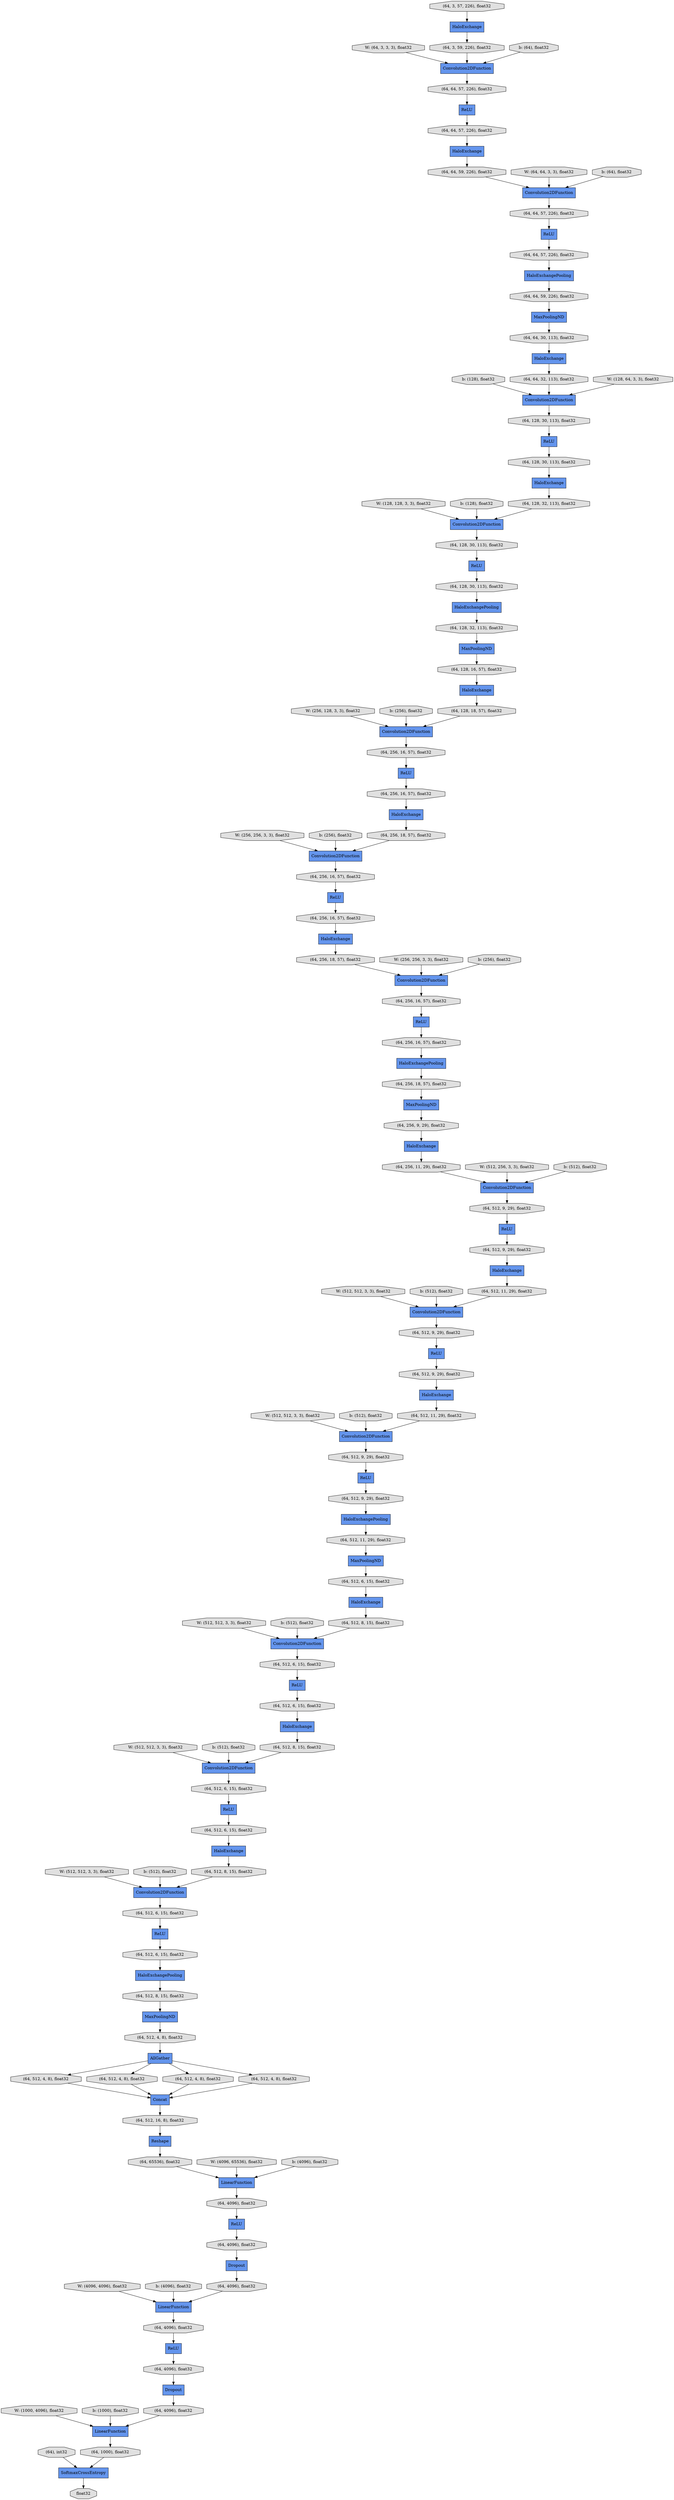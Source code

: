 digraph graphname{rankdir=TB;47246503116880 [label="Dropout",shape="record",fillcolor="#6495ED",style="filled"];47246503149648 [label="MaxPoolingND",shape="record",fillcolor="#6495ED",style="filled"];47244649062544 [label="b: (128), float32",shape="octagon",fillcolor="#E0E0E0",style="filled"];47246552088784 [label="(64, 128, 30, 113), float32",shape="octagon",fillcolor="#E0E0E0",style="filled"];47246552088912 [label="(64, 4096), float32",shape="octagon",fillcolor="#E0E0E0",style="filled"];47246503117136 [label="(64, 256, 16, 57), float32",shape="octagon",fillcolor="#E0E0E0",style="filled"];47246552088976 [label="Dropout",shape="record",fillcolor="#6495ED",style="filled"];47246503117200 [label="(64, 256, 11, 29), float32",shape="octagon",fillcolor="#E0E0E0",style="filled"];47246503117264 [label="SoftmaxCrossEntropy",shape="record",fillcolor="#6495ED",style="filled"];47244649062864 [label="W: (128, 128, 3, 3), float32",shape="octagon",fillcolor="#E0E0E0",style="filled"];47246503117392 [label="HaloExchangePooling",shape="record",fillcolor="#6495ED",style="filled"];47246503117456 [label="(64, 256, 16, 57), float32",shape="octagon",fillcolor="#E0E0E0",style="filled"];47246552089296 [label="LinearFunction",shape="record",fillcolor="#6495ED",style="filled"];47246552089360 [label="(64, 65536), float32",shape="octagon",fillcolor="#E0E0E0",style="filled"];47246503117584 [label="(64, 256, 18, 57), float32",shape="octagon",fillcolor="#E0E0E0",style="filled"];47242823074576 [label="W: (64, 3, 3, 3), float32",shape="octagon",fillcolor="#E0E0E0",style="filled"];47244649063248 [label="b: (128), float32",shape="octagon",fillcolor="#E0E0E0",style="filled"];47246503117840 [label="Convolution2DFunction",shape="record",fillcolor="#6495ED",style="filled"];47246552089616 [label="(64, 64, 57, 226), float32",shape="octagon",fillcolor="#E0E0E0",style="filled"];47246552089680 [label="(64, 64, 57, 226), float32",shape="octagon",fillcolor="#E0E0E0",style="filled"];47244649063568 [label="W: (256, 128, 3, 3), float32",shape="octagon",fillcolor="#E0E0E0",style="filled"];47246552089808 [label="HaloExchange",shape="record",fillcolor="#6495ED",style="filled"];47246552089872 [label="ReLU",shape="record",fillcolor="#6495ED",style="filled"];47246503118160 [label="ReLU",shape="record",fillcolor="#6495ED",style="filled"];47246503118224 [label="HaloExchange",shape="record",fillcolor="#6495ED",style="filled"];47246552090064 [label="Convolution2DFunction",shape="record",fillcolor="#6495ED",style="filled"];47246552090128 [label="Convolution2DFunction",shape="record",fillcolor="#6495ED",style="filled"];47244649063952 [label="b: (256), float32",shape="octagon",fillcolor="#E0E0E0",style="filled"];47246503118416 [label="ReLU",shape="record",fillcolor="#6495ED",style="filled"];47246552090192 [label="HaloExchange",shape="record",fillcolor="#6495ED",style="filled"];47246552090256 [label="(64, 64, 32, 113), float32",shape="octagon",fillcolor="#E0E0E0",style="filled"];47246552090320 [label="Convolution2DFunction",shape="record",fillcolor="#6495ED",style="filled"];47246503118608 [label="HaloExchange",shape="record",fillcolor="#6495ED",style="filled"];47244649064272 [label="W: (256, 256, 3, 3), float32",shape="octagon",fillcolor="#E0E0E0",style="filled"];47246503118736 [label="Convolution2DFunction",shape="record",fillcolor="#6495ED",style="filled"];47246552090576 [label="(64, 128, 32, 113), float32",shape="octagon",fillcolor="#E0E0E0",style="filled"];47246503061456 [label="HaloExchange",shape="record",fillcolor="#6495ED",style="filled"];47246552090640 [label="LinearFunction",shape="record",fillcolor="#6495ED",style="filled"];47246503118864 [label="(64, 256, 16, 57), float32",shape="octagon",fillcolor="#E0E0E0",style="filled"];47244649064656 [label="b: (256), float32",shape="octagon",fillcolor="#E0E0E0",style="filled"];47246552090896 [label="(64, 4096), float32",shape="octagon",fillcolor="#E0E0E0",style="filled"];47246552091024 [label="(64, 128, 30, 113), float32",shape="octagon",fillcolor="#E0E0E0",style="filled"];47246503119312 [label="(64, 256, 18, 57), float32",shape="octagon",fillcolor="#E0E0E0",style="filled"];47246552091088 [label="(64, 128, 30, 113), float32",shape="octagon",fillcolor="#E0E0E0",style="filled"];47246503061968 [label="ReLU",shape="record",fillcolor="#6495ED",style="filled"];47246503119376 [label="ReLU",shape="record",fillcolor="#6495ED",style="filled"];47244649064976 [label="W: (256, 256, 3, 3), float32",shape="octagon",fillcolor="#E0E0E0",style="filled"];47246503119440 [label="HaloExchange",shape="record",fillcolor="#6495ED",style="filled"];47246552091216 [label="HaloExchange",shape="record",fillcolor="#6495ED",style="filled"];47246503119504 [label="(64, 256, 16, 57), float32",shape="octagon",fillcolor="#E0E0E0",style="filled"];47246503062160 [label="HaloExchange",shape="record",fillcolor="#6495ED",style="filled"];47246552025744 [label="HaloExchangePooling",shape="record",fillcolor="#6495ED",style="filled"];47246552091280 [label="(64, 3, 57, 226), float32",shape="octagon",fillcolor="#E0E0E0",style="filled"];47246552025808 [label="float32",shape="octagon",fillcolor="#E0E0E0",style="filled"];47246503062224 [label="(64, 4096), float32",shape="octagon",fillcolor="#E0E0E0",style="filled"];47246503119568 [label="ReLU",shape="record",fillcolor="#6495ED",style="filled"];47246503062352 [label="(64, 4096), float32",shape="octagon",fillcolor="#E0E0E0",style="filled"];47246503119696 [label="(64, 256, 9, 29), float32",shape="octagon",fillcolor="#E0E0E0",style="filled"];47244649065360 [label="b: (256), float32",shape="octagon",fillcolor="#E0E0E0",style="filled"];47246503119760 [label="(64, 256, 16, 57), float32",shape="octagon",fillcolor="#E0E0E0",style="filled"];47246503062544 [label="ReLU",shape="record",fillcolor="#6495ED",style="filled"];47246552001552 [label="ReLU",shape="record",fillcolor="#6495ED",style="filled"];47246552026128 [label="(64, 64, 59, 226), float32",shape="octagon",fillcolor="#E0E0E0",style="filled"];47246552091664 [label="ReLU",shape="record",fillcolor="#6495ED",style="filled"];47246503062608 [label="(64, 64, 59, 226), float32",shape="octagon",fillcolor="#E0E0E0",style="filled"];47246552091728 [label="Convolution2DFunction",shape="record",fillcolor="#6495ED",style="filled"];47246503062672 [label="Convolution2DFunction",shape="record",fillcolor="#6495ED",style="filled"];47244394605712 [label="W: (64, 64, 3, 3), float32",shape="octagon",fillcolor="#E0E0E0",style="filled"];47246552091792 [label="(64, 3, 59, 226), float32",shape="octagon",fillcolor="#E0E0E0",style="filled"];47244649065680 [label="W: (512, 256, 3, 3), float32",shape="octagon",fillcolor="#E0E0E0",style="filled"];47246503120144 [label="(64, 128, 18, 57), float32",shape="octagon",fillcolor="#E0E0E0",style="filled"];47246503062800 [label="HaloExchangePooling",shape="record",fillcolor="#6495ED",style="filled"];47246552091920 [label="(64, 128, 30, 113), float32",shape="octagon",fillcolor="#E0E0E0",style="filled"];47246552026512 [label="(64, 4096), float32",shape="octagon",fillcolor="#E0E0E0",style="filled"];47246503120272 [label="MaxPoolingND",shape="record",fillcolor="#6495ED",style="filled"];47246552092048 [label="HaloExchange",shape="record",fillcolor="#6495ED",style="filled"];47246503062992 [label="(64), int32",shape="octagon",fillcolor="#E0E0E0",style="filled"];47246552092112 [label="(64, 128, 16, 57), float32",shape="octagon",fillcolor="#E0E0E0",style="filled"];47244394606032 [label="b: (64), float32",shape="octagon",fillcolor="#E0E0E0",style="filled"];47246552026640 [label="(64, 1000), float32",shape="octagon",fillcolor="#E0E0E0",style="filled"];47246552092176 [label="(64, 4096), float32",shape="octagon",fillcolor="#E0E0E0",style="filled"];47244649066064 [label="b: (512), float32",shape="octagon",fillcolor="#E0E0E0",style="filled"];47246503120464 [label="(64, 256, 18, 57), float32",shape="octagon",fillcolor="#E0E0E0",style="filled"];47246503120528 [label="Convolution2DFunction",shape="record",fillcolor="#6495ED",style="filled"];47246552092304 [label="(64, 128, 32, 113), float32",shape="octagon",fillcolor="#E0E0E0",style="filled"];47246503120592 [label="(64, 256, 16, 57), float32",shape="octagon",fillcolor="#E0E0E0",style="filled"];47246503063248 [label="ReLU",shape="record",fillcolor="#6495ED",style="filled"];47244394606352 [label="W: (128, 64, 3, 3), float32",shape="octagon",fillcolor="#E0E0E0",style="filled"];47246503063312 [label="(64, 64, 30, 113), float32",shape="octagon",fillcolor="#E0E0E0",style="filled"];47246552026896 [label="MaxPoolingND",shape="record",fillcolor="#6495ED",style="filled"];47246503063376 [label="Convolution2DFunction",shape="record",fillcolor="#6495ED",style="filled"];47244649066384 [label="W: (512, 512, 3, 3), float32",shape="octagon",fillcolor="#E0E0E0",style="filled"];47246552092560 [label="ReLU",shape="record",fillcolor="#6495ED",style="filled"];47244649091152 [label="W: (4096, 4096), float32",shape="octagon",fillcolor="#E0E0E0",style="filled"];47246552240272 [label="(64, 512, 4, 8), float32",shape="octagon",fillcolor="#E0E0E0",style="filled"];47246552133840 [label="(64, 512, 9, 29), float32",shape="octagon",fillcolor="#E0E0E0",style="filled"];47246552133904 [label="(64, 512, 9, 29), float32",shape="octagon",fillcolor="#E0E0E0",style="filled"];47244649083216 [label="b: (512), float32",shape="octagon",fillcolor="#E0E0E0",style="filled"];47246552240528 [label="(64, 512, 4, 8), float32",shape="octagon",fillcolor="#E0E0E0",style="filled"];47246552134032 [label="ReLU",shape="record",fillcolor="#6495ED",style="filled"];47246552134096 [label="(64, 512, 9, 29), float32",shape="octagon",fillcolor="#E0E0E0",style="filled"];47244649091600 [label="b: (4096), float32",shape="octagon",fillcolor="#E0E0E0",style="filled"];47246552240656 [label="(64, 512, 4, 8), float32",shape="octagon",fillcolor="#E0E0E0",style="filled"];47246552134224 [label="(64, 64, 57, 226), float32",shape="octagon",fillcolor="#E0E0E0",style="filled"];47244649083536 [label="W: (512, 512, 3, 3), float32",shape="octagon",fillcolor="#E0E0E0",style="filled"];47246552134416 [label="Convolution2DFunction",shape="record",fillcolor="#6495ED",style="filled"];47244649091920 [label="W: (1000, 4096), float32",shape="octagon",fillcolor="#E0E0E0",style="filled"];47246552134480 [label="MaxPoolingND",shape="record",fillcolor="#6495ED",style="filled"];47246552134544 [label="(64, 64, 57, 226), float32",shape="octagon",fillcolor="#E0E0E0",style="filled"];47246552134608 [label="(64, 512, 11, 29), float32",shape="octagon",fillcolor="#E0E0E0",style="filled"];47244649083920 [label="b: (512), float32",shape="octagon",fillcolor="#E0E0E0",style="filled"];47246552241296 [label="(64, 512, 4, 8), float32",shape="octagon",fillcolor="#E0E0E0",style="filled"];47244649092304 [label="b: (1000), float32",shape="octagon",fillcolor="#E0E0E0",style="filled"];47246552134864 [label="(64, 512, 9, 29), float32",shape="octagon",fillcolor="#E0E0E0",style="filled"];47246552241424 [label="(64, 512, 4, 8), float32",shape="octagon",fillcolor="#E0E0E0",style="filled"];47246552134992 [label="LinearFunction",shape="record",fillcolor="#6495ED",style="filled"];47244649084240 [label="W: (512, 512, 3, 3), float32",shape="octagon",fillcolor="#E0E0E0",style="filled"];47246552135056 [label="HaloExchangePooling",shape="record",fillcolor="#6495ED",style="filled"];47246552135120 [label="(64, 512, 11, 29), float32",shape="octagon",fillcolor="#E0E0E0",style="filled"];47246552135184 [label="Convolution2DFunction",shape="record",fillcolor="#6495ED",style="filled"];47246552241744 [label="(64, 512, 16, 8), float32",shape="octagon",fillcolor="#E0E0E0",style="filled"];47246552135248 [label="(64, 512, 9, 29), float32",shape="octagon",fillcolor="#E0E0E0",style="filled"];47246552135312 [label="Reshape",shape="record",fillcolor="#6495ED",style="filled"];47244649084624 [label="b: (512), float32",shape="octagon",fillcolor="#E0E0E0",style="filled"];47246552135376 [label="(64, 512, 9, 29), float32",shape="octagon",fillcolor="#E0E0E0",style="filled"];47246503016144 [label="HaloExchange",shape="record",fillcolor="#6495ED",style="filled"];47246552135440 [label="ReLU",shape="record",fillcolor="#6495ED",style="filled"];47246552135504 [label="ReLU",shape="record",fillcolor="#6495ED",style="filled"];47246552135632 [label="HaloExchange",shape="record",fillcolor="#6495ED",style="filled"];47244649084944 [label="W: (512, 512, 3, 3), float32",shape="octagon",fillcolor="#E0E0E0",style="filled"];47246552135696 [label="(64, 512, 11, 29), float32",shape="octagon",fillcolor="#E0E0E0",style="filled"];47246552135824 [label="(64, 512, 6, 15), float32",shape="octagon",fillcolor="#E0E0E0",style="filled"];47246552136080 [label="Convolution2DFunction",shape="record",fillcolor="#6495ED",style="filled"];47244649085328 [label="b: (512), float32",shape="octagon",fillcolor="#E0E0E0",style="filled"];47246552136144 [label="(64, 512, 8, 15), float32",shape="octagon",fillcolor="#E0E0E0",style="filled"];47246552136272 [label="HaloExchange",shape="record",fillcolor="#6495ED",style="filled"];47246552136336 [label="(64, 512, 8, 15), float32",shape="octagon",fillcolor="#E0E0E0",style="filled"];47246552136400 [label="MaxPoolingND",shape="record",fillcolor="#6495ED",style="filled"];47244649085648 [label="W: (512, 512, 3, 3), float32",shape="octagon",fillcolor="#E0E0E0",style="filled"];47246552136464 [label="(64, 512, 6, 15), float32",shape="octagon",fillcolor="#E0E0E0",style="filled"];47246552136592 [label="(64, 512, 6, 15), float32",shape="octagon",fillcolor="#E0E0E0",style="filled"];47246552136720 [label="Concat",shape="record",fillcolor="#6495ED",style="filled"];47244649086032 [label="b: (512), float32",shape="octagon",fillcolor="#E0E0E0",style="filled"];47246552136784 [label="HaloExchange",shape="record",fillcolor="#6495ED",style="filled"];47246552136848 [label="(64, 512, 8, 15), float32",shape="octagon",fillcolor="#E0E0E0",style="filled"];47246552136976 [label="(64, 512, 6, 15), float32",shape="octagon",fillcolor="#E0E0E0",style="filled"];47244649086352 [label="W: (4096, 65536), float32",shape="octagon",fillcolor="#E0E0E0",style="filled"];47246552137104 [label="(64, 512, 6, 15), float32",shape="octagon",fillcolor="#E0E0E0",style="filled"];47244360555984 [label="Convolution2DFunction",shape="record",fillcolor="#6495ED",style="filled"];47244381863376 [label="b: (64), float32",shape="octagon",fillcolor="#E0E0E0",style="filled"];47246552137232 [label="AllGather",shape="record",fillcolor="#6495ED",style="filled"];47246552137296 [label="HaloExchangePooling",shape="record",fillcolor="#6495ED",style="filled"];47246552137360 [label="(64, 512, 8, 15), float32",shape="octagon",fillcolor="#E0E0E0",style="filled"];47246552137424 [label="ReLU",shape="record",fillcolor="#6495ED",style="filled"];47244649086672 [label="b: (4096), float32",shape="octagon",fillcolor="#E0E0E0",style="filled"];47246552137488 [label="(64, 512, 6, 15), float32",shape="octagon",fillcolor="#E0E0E0",style="filled"];47246552137616 [label="(64, 512, 6, 15), float32",shape="octagon",fillcolor="#E0E0E0",style="filled"];47246552241296 -> 47246552136720;47246552137232 -> 47246552240528;47246552137104 -> 47246552136784;47246503119760 -> 47246552090192;47246552088976 -> 47246552026512;47246552134032 -> 47246552137104;47246552090064 -> 47246503117136;47244649063568 -> 47246552090064;47246503117456 -> 47246552089872;47246503063376 -> 47246552091920;47246552090192 -> 47246503119312;47244649064272 -> 47246552090320;47244649085648 -> 47246552135184;47242823074576 -> 47246552091728;47246503119376 -> 47246552134864;47246503062608 -> 47246552026896;47246552137232 -> 47246552241424;47246552092560 -> 47246503120592;47244394606352 -> 47246503063376;47246552089872 -> 47246503119760;47246552135120 -> 47246503118736;47244649063952 -> 47246552090064;47246552134416 -> 47246552136464;47246552091664 -> 47246552134544;47246552134992 -> 47246552092176;47246552136592 -> 47246552136272;47246552026512 -> 47246552090640;47246503116880 -> 47246552088912;47246503119568 -> 47246552134096;47244649083536 -> 47246503118736;47246503119504 -> 47246552092560;47246552136272 -> 47246552136848;47246552135696 -> 47246552134480;47246552091216 -> 47246552091792;47244649091152 -> 47246552089296;47244360555984 -> 47246552089616;47246552135312 -> 47246552089360;47246552136144 -> 47246552136400;47246552026640 -> 47246503117264;47246552091280 -> 47246552091216;47246552136464 -> 47246552135440;47246503119440 -> 47246552134608;47246503062544 -> 47246503118864;47244381863376 -> 47246552091728;47246503062352 -> 47246552088976;47246552089296 -> 47246503062224;47246503118864 -> 47246552089808;47244649062544 -> 47246503063376;47246552240656 -> 47246552136720;47246552137296 -> 47246552136144;47246503117200 -> 47246503120528;47244649092304 -> 47246552090640;47246503062992 -> 47246503117264;47246552133840 -> 47246503119568;47246552089616 -> 47246503063248;47246552133904 -> 47246503119376;47246503120592 -> 47246503117392;47246503062160 -> 47246552090256;47246552134544 -> 47246552092048;47246552137488 -> 47246552135504;47246552136336 -> 47246552134416;47246552090320 -> 47246503117456;47246552137232 -> 47246552240656;47246552090896 -> 47246503116880;47246503120528 -> 47246552133840;47244649062864 -> 47246503062672;47246552091920 -> 47246503061968;47246503120464 -> 47246552090320;47246552089360 -> 47246552134992;47246552088784 -> 47246503062800;47246503118416 -> 47246503062352;47244649084240 -> 47246552134416;47246552136848 -> 47246552136080;47246503062672 -> 47246552091024;47246552135504 -> 47246552137616;47246552136784 -> 47246552137360;47244649064656 -> 47246552090320;47244649063248 -> 47246503062672;47246503117584 -> 47246503120272;47246503120272 -> 47246503119696;47246552091792 -> 47246552091728;47246552092176 -> 47246552137424;47246552135632 -> 47246552136336;47246503063248 -> 47246552089680;47246503119312 -> 47246552090128;47244394605712 -> 47244360555984;47244649084944 -> 47246552136080;47246552134864 -> 47246503118224;47246552090256 -> 47246503063376;47246503119696 -> 47246503118608;47246552088912 -> 47246552089296;47244649086672 -> 47246552134992;47246503118160 -> 47246552135376;47244649064976 -> 47246552090128;47246552091728 -> 47246552134224;47246503118736 -> 47246552135248;47246552137616 -> 47246552137296;47246552135376 -> 47246552135056;47246503117840 -> 47246552133904;47246552240528 -> 47246552136720;47244649086352 -> 47246552134992;47246552025744 -> 47246503062608;47246552090576 -> 47246503149648;47244394606032 -> 47244360555984;47244649083216 -> 47246503117840;47246552137424 -> 47246552090896;47246552135824 -> 47246552135632;47246552137232 -> 47246552241296;47246503118608 -> 47246503117200;47246552092112 -> 47246503016144;47244649086032 -> 47246552135184;47246552137360 -> 47246552135184;47244649083920 -> 47246503118736;47246552091088 -> 47246503061456;47244649091600 -> 47246552089296;47246503117392 -> 47246503117584;47246503120144 -> 47246552090064;47246552001552 -> 47246552088784;47246552089808 -> 47246503120464;47246552092304 -> 47246503062672;47246552136720 -> 47246552241744;47246552135440 -> 47246552136592;47244649065360 -> 47246552090128;47246552092048 -> 47246552026128;47246552136400 -> 47246552240272;47244649065680 -> 47246503120528;47246552026128 -> 47244360555984;47246552089680 -> 47246552025744;47246552136080 -> 47246552136976;47246503062224 -> 47246503118416;47246552134480 -> 47246552135824;47246503016144 -> 47246503120144;47244649066384 -> 47246503117840;47246552026896 -> 47246503063312;47246552241744 -> 47246552135312;47246503118224 -> 47246552135120;47244649066064 -> 47246503120528;47244649091920 -> 47246552090640;47246503061456 -> 47246552092304;47246552241424 -> 47246552136720;47246552135184 -> 47246552137488;47244649085328 -> 47246552136080;47244649084624 -> 47246552134416;47246552134608 -> 47246503117840;47246552136976 -> 47246552134032;47246552135056 -> 47246552135696;47246552090128 -> 47246503119504;47246552091024 -> 47246552001552;47246552090640 -> 47246552026640;47246552134096 -> 47246503119440;47246552240272 -> 47246552137232;47246503061968 -> 47246552091088;47246503063312 -> 47246503062160;47246503117136 -> 47246503062544;47246503062800 -> 47246552090576;47246503117264 -> 47246552025808;47246552135248 -> 47246503118160;47246552134224 -> 47246552091664;47246503149648 -> 47246552092112;}